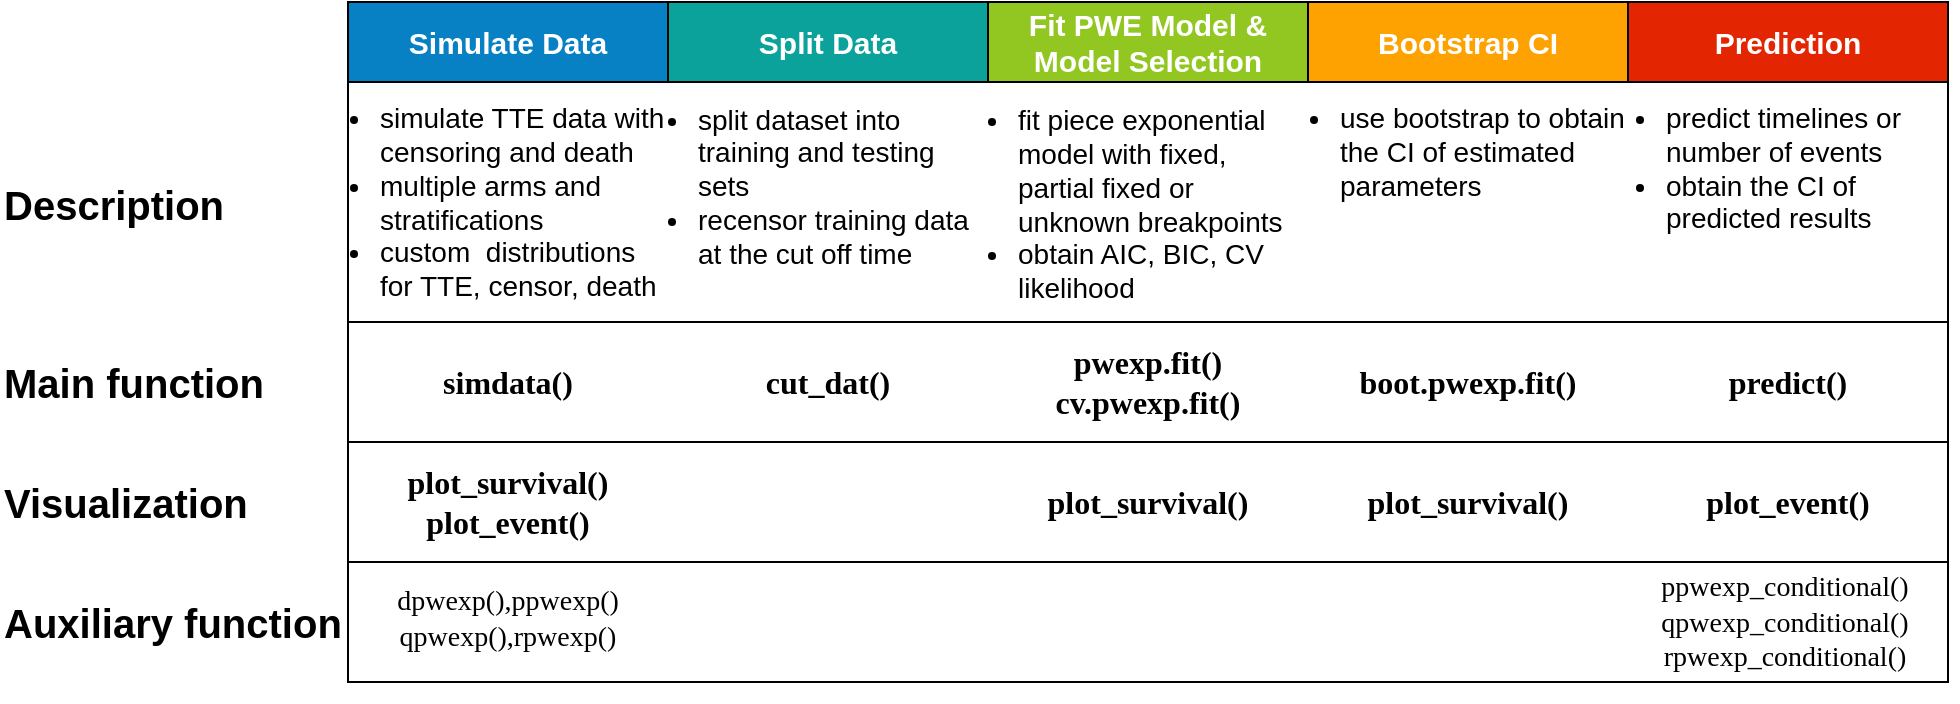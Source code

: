 <mxfile version="21.0.4" type="device"><diagram name="Page-1" id="GcsSYwR-1EW51ADL5NTL"><mxGraphModel dx="1195" dy="589" grid="0" gridSize="10" guides="1" tooltips="1" connect="1" arrows="1" fold="1" page="1" pageScale="1" pageWidth="850" pageHeight="1100" math="0" shadow="0"><root><mxCell id="0"/><mxCell id="1" parent="0"/><mxCell id="GCYgzdkRUOrWLfcpFG6K-26" value="" style="rounded=0;whiteSpace=wrap;html=1;fillColor=none;" vertex="1" parent="1"><mxGeometry x="250" y="510" width="800" height="60" as="geometry"/></mxCell><mxCell id="GCYgzdkRUOrWLfcpFG6K-33" value="" style="rounded=0;whiteSpace=wrap;html=1;fillColor=none;" vertex="1" parent="1"><mxGeometry x="250" y="570" width="800" height="60" as="geometry"/></mxCell><mxCell id="GCYgzdkRUOrWLfcpFG6K-24" value="" style="rounded=0;whiteSpace=wrap;html=1;fillColor=none;" vertex="1" parent="1"><mxGeometry x="250" y="450" width="800" height="60" as="geometry"/></mxCell><mxCell id="GCYgzdkRUOrWLfcpFG6K-3" value="Simulate Data" style="rounded=0;whiteSpace=wrap;html=1;fontSize=15;fillColor=#0781c4;fontColor=#FFFFFF;fontStyle=1" vertex="1" parent="1"><mxGeometry x="250" y="290" width="160" height="40" as="geometry"/></mxCell><mxCell id="GCYgzdkRUOrWLfcpFG6K-4" value="Split Data" style="rounded=0;whiteSpace=wrap;html=1;fontSize=15;fillColor=#0aa29b;fontColor=#FFFFFF;fontStyle=1" vertex="1" parent="1"><mxGeometry x="410" y="290" width="160" height="40" as="geometry"/></mxCell><mxCell id="GCYgzdkRUOrWLfcpFG6K-5" value="Fit PWE Model &amp;amp; Model Selection" style="rounded=0;whiteSpace=wrap;html=1;fontSize=15;fillColor=#92c722;fontColor=#FFFFFF;fontStyle=1" vertex="1" parent="1"><mxGeometry x="570" y="290" width="160" height="40" as="geometry"/></mxCell><mxCell id="GCYgzdkRUOrWLfcpFG6K-6" value="Prediction" style="rounded=0;whiteSpace=wrap;html=1;fontSize=15;fillColor=#e32501;fontColor=#FFFFFF;fontStyle=1" vertex="1" parent="1"><mxGeometry x="890" y="290" width="160" height="40" as="geometry"/></mxCell><mxCell id="GCYgzdkRUOrWLfcpFG6K-8" value="&lt;font data-font-src=&quot;https://fonts.googleapis.com/css?family=IBM+Plex+Mono&quot; face=&quot;IBM Plex Mono&quot; style=&quot;font-size: 16px;&quot;&gt;simdata()&lt;/font&gt;" style="text;html=1;strokeColor=none;fillColor=none;align=center;verticalAlign=middle;whiteSpace=wrap;rounded=0;fontSize=16;fontStyle=1" vertex="1" parent="1"><mxGeometry x="275" y="455" width="110" height="50" as="geometry"/></mxCell><mxCell id="GCYgzdkRUOrWLfcpFG6K-9" value="&lt;font data-font-src=&quot;https://fonts.googleapis.com/css?family=IBM+Plex+Mono&quot; face=&quot;IBM Plex Mono&quot; style=&quot;font-size: 16px;&quot;&gt;cut_dat()&lt;/font&gt;" style="text;html=1;strokeColor=none;fillColor=none;align=center;verticalAlign=middle;whiteSpace=wrap;rounded=0;fontSize=16;fontStyle=1" vertex="1" parent="1"><mxGeometry x="435" y="455" width="110" height="50" as="geometry"/></mxCell><mxCell id="GCYgzdkRUOrWLfcpFG6K-10" value="&lt;font data-font-src=&quot;https://fonts.googleapis.com/css?family=IBM+Plex+Mono&quot; face=&quot;IBM Plex Mono&quot; style=&quot;font-size: 16px;&quot;&gt;pwexp.fit()&lt;br&gt;cv.pwexp.fit()&lt;br&gt;&lt;/font&gt;" style="text;html=1;strokeColor=none;fillColor=none;align=center;verticalAlign=middle;whiteSpace=wrap;rounded=0;fontSize=16;fontStyle=1" vertex="1" parent="1"><mxGeometry x="595" y="455" width="110" height="50" as="geometry"/></mxCell><mxCell id="GCYgzdkRUOrWLfcpFG6K-12" value="Bootstrap CI" style="rounded=0;whiteSpace=wrap;html=1;fontSize=15;fillColor=#fda201;fontColor=#FFFFFF;fontStyle=1" vertex="1" parent="1"><mxGeometry x="730" y="290" width="160" height="40" as="geometry"/></mxCell><mxCell id="GCYgzdkRUOrWLfcpFG6K-13" value="&lt;font data-font-src=&quot;https://fonts.googleapis.com/css?family=IBM+Plex+Mono&quot; face=&quot;IBM Plex Mono&quot; style=&quot;font-size: 16px;&quot;&gt;boot.pwexp.fit()&lt;/font&gt;" style="text;html=1;strokeColor=none;fillColor=none;align=center;verticalAlign=middle;whiteSpace=wrap;rounded=0;fontSize=16;fontStyle=1" vertex="1" parent="1"><mxGeometry x="755" y="455" width="110" height="50" as="geometry"/></mxCell><mxCell id="GCYgzdkRUOrWLfcpFG6K-14" value="&lt;font data-font-src=&quot;https://fonts.googleapis.com/css?family=IBM+Plex+Mono&quot; face=&quot;IBM Plex Mono&quot; style=&quot;font-size: 16px;&quot;&gt;predict()&lt;/font&gt;" style="text;html=1;strokeColor=none;fillColor=none;align=center;verticalAlign=middle;whiteSpace=wrap;rounded=0;fontSize=16;fontStyle=1" vertex="1" parent="1"><mxGeometry x="915" y="455" width="110" height="50" as="geometry"/></mxCell><mxCell id="GCYgzdkRUOrWLfcpFG6K-16" value="&lt;font data-font-src=&quot;https://fonts.googleapis.com/css?family=IBM+Plex+Mono&quot; face=&quot;IBM Plex Mono&quot; style=&quot;font-size: 14px;&quot;&gt;dpwexp(),ppwexp()&lt;br style=&quot;font-size: 14px;&quot;&gt;qpwexp(),rpwexp()&lt;br style=&quot;font-size: 14px;&quot;&gt;&lt;/font&gt;" style="text;html=1;strokeColor=none;fillColor=none;align=center;verticalAlign=middle;whiteSpace=wrap;rounded=0;fontSize=14;fontStyle=0" vertex="1" parent="1"><mxGeometry x="220" y="557.5" width="220" height="80" as="geometry"/></mxCell><mxCell id="GCYgzdkRUOrWLfcpFG6K-17" value="&lt;font data-font-src=&quot;https://fonts.googleapis.com/css?family=IBM+Plex+Mono&quot; face=&quot;IBM Plex Mono&quot; style=&quot;font-size: 14px;&quot;&gt;ppwexp_conditional()&lt;br style=&quot;font-size: 14px;&quot;&gt;qpwexp_conditional()&lt;br style=&quot;font-size: 14px;&quot;&gt;rpwexp_conditional()&lt;br style=&quot;font-size: 14px;&quot;&gt;&lt;/font&gt;" style="text;html=1;strokeColor=none;fillColor=none;align=center;verticalAlign=middle;whiteSpace=wrap;rounded=0;fontSize=14;fontStyle=0" vertex="1" parent="1"><mxGeometry x="900.5" y="560" width="135" height="80" as="geometry"/></mxCell><mxCell id="GCYgzdkRUOrWLfcpFG6K-18" value="&lt;font data-font-src=&quot;https://fonts.googleapis.com/css?family=IBM+Plex+Mono&quot; face=&quot;IBM Plex Mono&quot; style=&quot;font-size: 16px;&quot;&gt;plot_survival()&lt;br&gt;plot_event()&lt;br&gt;&lt;/font&gt;" style="text;html=1;strokeColor=none;fillColor=none;align=center;verticalAlign=middle;whiteSpace=wrap;rounded=0;fontSize=16;fontStyle=1" vertex="1" parent="1"><mxGeometry x="275" y="500" width="110" height="80" as="geometry"/></mxCell><mxCell id="GCYgzdkRUOrWLfcpFG6K-19" value="&lt;font data-font-src=&quot;https://fonts.googleapis.com/css?family=IBM+Plex+Mono&quot; face=&quot;IBM Plex Mono&quot; style=&quot;font-size: 16px;&quot;&gt;plot_survival()&lt;br&gt;&lt;/font&gt;" style="text;html=1;strokeColor=none;fillColor=none;align=center;verticalAlign=middle;whiteSpace=wrap;rounded=0;fontSize=16;fontStyle=1" vertex="1" parent="1"><mxGeometry x="595" y="500" width="110" height="80" as="geometry"/></mxCell><mxCell id="GCYgzdkRUOrWLfcpFG6K-20" value="&lt;font data-font-src=&quot;https://fonts.googleapis.com/css?family=IBM+Plex+Mono&quot; face=&quot;IBM Plex Mono&quot; style=&quot;font-size: 16px;&quot;&gt;plot_event()&lt;br&gt;&lt;/font&gt;" style="text;html=1;strokeColor=none;fillColor=none;align=center;verticalAlign=middle;whiteSpace=wrap;rounded=0;fontSize=16;fontStyle=1" vertex="1" parent="1"><mxGeometry x="915" y="500" width="110" height="80" as="geometry"/></mxCell><mxCell id="GCYgzdkRUOrWLfcpFG6K-25" value="Main function" style="text;html=1;strokeColor=none;fillColor=none;align=left;verticalAlign=middle;whiteSpace=wrap;rounded=0;fontStyle=1;fontSize=20;" vertex="1" parent="1"><mxGeometry x="76" y="465" width="145" height="30" as="geometry"/></mxCell><mxCell id="GCYgzdkRUOrWLfcpFG6K-32" value="Visualization" style="text;html=1;strokeColor=none;fillColor=none;align=left;verticalAlign=middle;whiteSpace=wrap;rounded=0;fontStyle=1;fontSize=20;" vertex="1" parent="1"><mxGeometry x="76" y="522.5" width="145" height="35" as="geometry"/></mxCell><mxCell id="GCYgzdkRUOrWLfcpFG6K-34" value="Auxiliary function" style="text;html=1;strokeColor=none;fillColor=none;align=left;verticalAlign=middle;whiteSpace=wrap;rounded=0;fontStyle=1;fontSize=20;" vertex="1" parent="1"><mxGeometry x="76" y="582.5" width="175" height="35" as="geometry"/></mxCell><mxCell id="GCYgzdkRUOrWLfcpFG6K-35" value="" style="rounded=0;whiteSpace=wrap;html=1;fillColor=none;" vertex="1" parent="1"><mxGeometry x="250" y="330" width="800" height="120" as="geometry"/></mxCell><mxCell id="GCYgzdkRUOrWLfcpFG6K-41" value="Description" style="text;html=1;strokeColor=none;fillColor=none;align=left;verticalAlign=middle;whiteSpace=wrap;rounded=0;fontStyle=1;fontSize=20;" vertex="1" parent="1"><mxGeometry x="76" y="376" width="145" height="30" as="geometry"/></mxCell><mxCell id="GCYgzdkRUOrWLfcpFG6K-45" value="&lt;ul style=&quot;&quot;&gt;&lt;li style=&quot;font-size: 14px;&quot;&gt;&lt;span style=&quot;font-weight: 400;&quot;&gt;use bootstrap to obtain the CI of estimated parameters&lt;/span&gt;&lt;/li&gt;&lt;/ul&gt;" style="text;html=1;strokeColor=none;fillColor=none;align=left;verticalAlign=middle;whiteSpace=wrap;rounded=0;fontSize=14;fontStyle=1" vertex="1" parent="1"><mxGeometry x="704" y="307.5" width="188" height="115" as="geometry"/></mxCell><mxCell id="GCYgzdkRUOrWLfcpFG6K-46" value="&lt;ul style=&quot;&quot;&gt;&lt;li style=&quot;font-size: 14px;&quot;&gt;&lt;span style=&quot;font-weight: 400;&quot;&gt;predict timelines or number of events&lt;/span&gt;&lt;/li&gt;&lt;li style=&quot;font-size: 14px;&quot;&gt;&lt;span style=&quot;font-weight: 400;&quot;&gt;obtain the CI of predicted results&lt;/span&gt;&lt;/li&gt;&lt;/ul&gt;" style="text;html=1;strokeColor=none;fillColor=none;align=left;verticalAlign=middle;whiteSpace=wrap;rounded=0;fontSize=14;fontStyle=1" vertex="1" parent="1"><mxGeometry x="867" y="315.5" width="188" height="115" as="geometry"/></mxCell><mxCell id="GCYgzdkRUOrWLfcpFG6K-57" value="&lt;ul style=&quot;&quot;&gt;&lt;li style=&quot;font-size: 14px;&quot;&gt;&lt;span style=&quot;font-weight: 400;&quot;&gt;split dataset into training and testing sets&lt;/span&gt;&lt;/li&gt;&lt;li style=&quot;font-size: 14px;&quot;&gt;&lt;span style=&quot;font-weight: 400;&quot;&gt;recensor training data at the cut off time&lt;/span&gt;&lt;/li&gt;&lt;/ul&gt;" style="text;html=1;strokeColor=none;fillColor=none;align=left;verticalAlign=middle;whiteSpace=wrap;rounded=0;fontSize=14;fontStyle=1" vertex="1" parent="1"><mxGeometry x="383" y="324.5" width="188" height="115" as="geometry"/></mxCell><mxCell id="GCYgzdkRUOrWLfcpFG6K-58" value="&lt;ul style=&quot;&quot;&gt;&lt;li style=&quot;font-size: 14px;&quot;&gt;&lt;font data-font-src=&quot;https://fonts.googleapis.com/css?family=IBM+Plex+Mono&quot; style=&quot;font-size: 14px; font-weight: normal;&quot;&gt;simulate TTE data with censoring and death&lt;/font&gt;&lt;/li&gt;&lt;li style=&quot;font-size: 14px;&quot;&gt;&lt;span style=&quot;font-weight: 400; font-size: 14px;&quot;&gt;multiple arms and stratifications&lt;/span&gt;&lt;/li&gt;&lt;li style=&quot;&quot;&gt;&lt;span style=&quot;font-weight: 400;&quot;&gt;custom&amp;nbsp; distributions for TTE, censor, death&lt;/span&gt;&lt;/li&gt;&lt;/ul&gt;" style="text;html=1;strokeColor=none;fillColor=none;align=left;verticalAlign=middle;whiteSpace=wrap;rounded=0;fontSize=14;fontStyle=1;spacing=2;" vertex="1" parent="1"><mxGeometry x="224" y="332.5" width="188" height="115" as="geometry"/></mxCell><mxCell id="GCYgzdkRUOrWLfcpFG6K-59" value="&lt;ul style=&quot;&quot;&gt;&lt;li style=&quot;font-size: 14px;&quot;&gt;&lt;span style=&quot;font-weight: 400;&quot;&gt;fit piece exponential model with fixed, partial fixed or unknown breakpoints&lt;/span&gt;&lt;/li&gt;&lt;li style=&quot;font-size: 14px;&quot;&gt;&lt;span style=&quot;font-weight: 400;&quot;&gt;obtain AIC, BIC, CV likelihood&lt;/span&gt;&lt;/li&gt;&lt;/ul&gt;" style="text;html=1;strokeColor=none;fillColor=none;align=left;verticalAlign=middle;whiteSpace=wrap;rounded=0;fontSize=14;fontStyle=1" vertex="1" parent="1"><mxGeometry x="543" y="333.5" width="188" height="115" as="geometry"/></mxCell><mxCell id="GCYgzdkRUOrWLfcpFG6K-60" value="&lt;font data-font-src=&quot;https://fonts.googleapis.com/css?family=IBM+Plex+Mono&quot; face=&quot;IBM Plex Mono&quot; style=&quot;font-size: 16px;&quot;&gt;plot_survival()&lt;br&gt;&lt;/font&gt;" style="text;html=1;strokeColor=none;fillColor=none;align=center;verticalAlign=middle;whiteSpace=wrap;rounded=0;fontSize=16;fontStyle=1" vertex="1" parent="1"><mxGeometry x="755" y="500" width="110" height="80" as="geometry"/></mxCell></root></mxGraphModel></diagram></mxfile>
